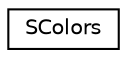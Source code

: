 digraph "Graphical Class Hierarchy"
{
  edge [fontname="Helvetica",fontsize="10",labelfontname="Helvetica",labelfontsize="10"];
  node [fontname="Helvetica",fontsize="10",shape=record];
  rankdir="LR";
  Node1 [label="SColors",height=0.2,width=0.4,color="black", fillcolor="white", style="filled",URL="$struct_s_colors.html"];
}
